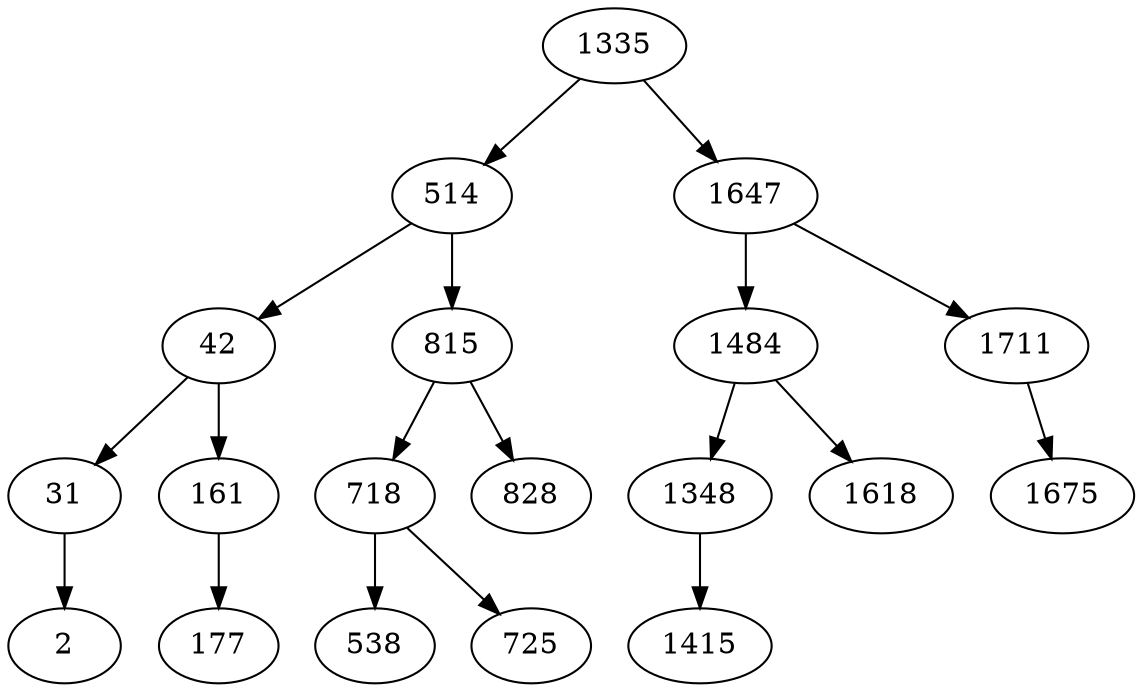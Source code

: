 digraph AVLBaum
{
1335 -> 514;
1335 -> 1647;
514 -> 42;
514 -> 815;
42 -> 31;
42 -> 161;
31 -> 2;
161 -> 177;
815 -> 718;
815 -> 828;
718 -> 538;
718 -> 725;
1647 -> 1484;
1647 -> 1711;
1484 -> 1348;
1484 -> 1618;
1348 -> 1415;
1711 -> 1675;
}
